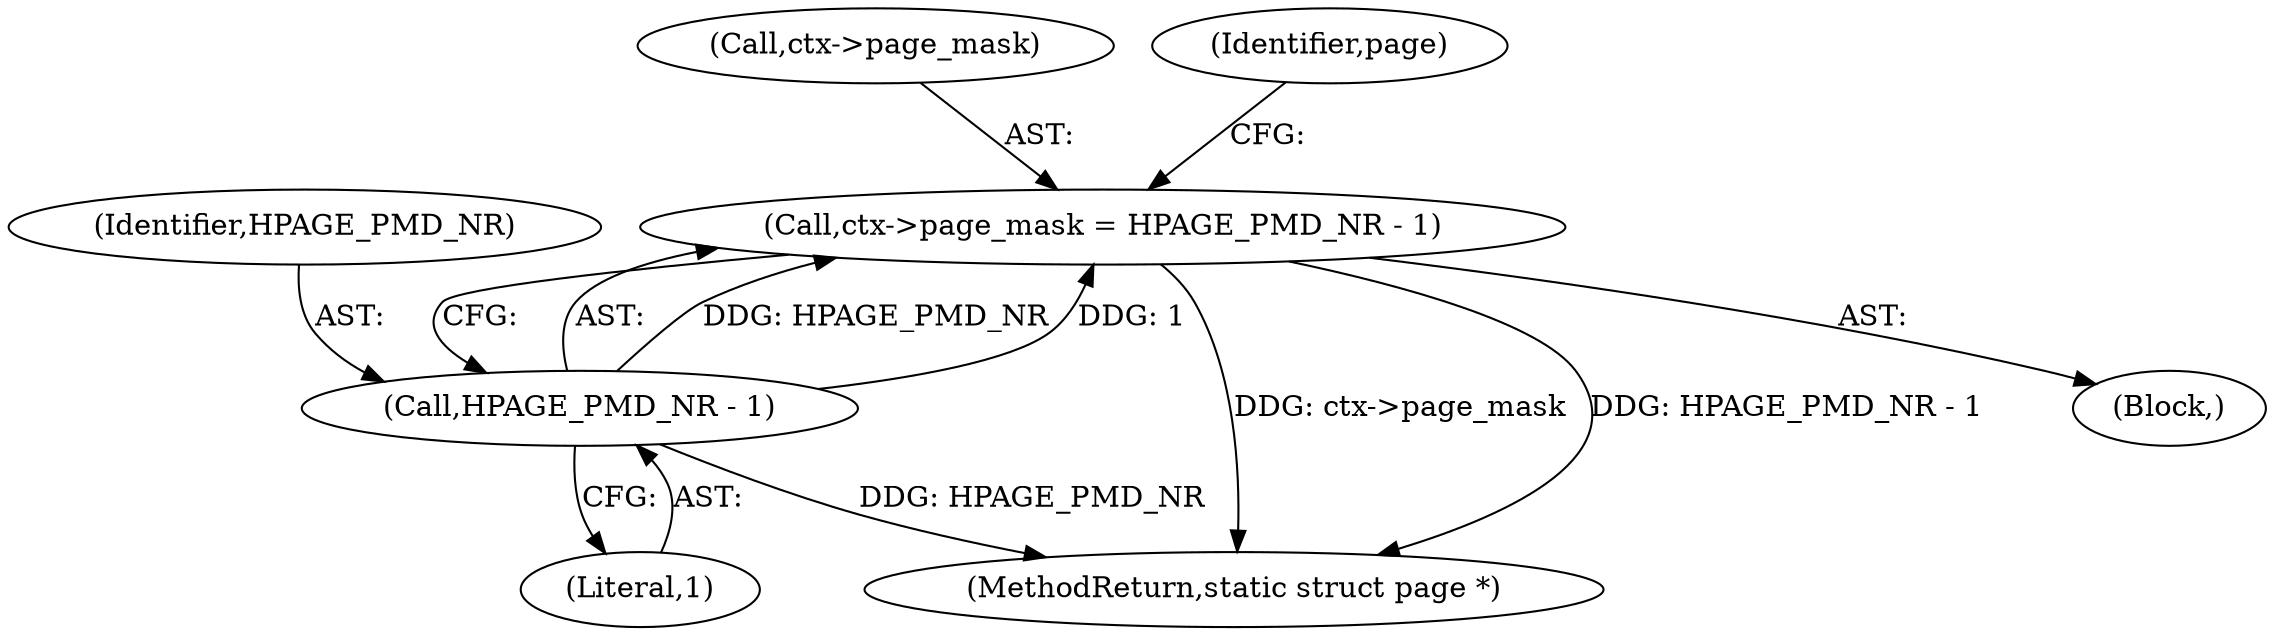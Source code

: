digraph "0_linux_6b3a707736301c2128ca85ce85fb13f60b5e350a_5@pointer" {
"1000426" [label="(Call,ctx->page_mask = HPAGE_PMD_NR - 1)"];
"1000430" [label="(Call,HPAGE_PMD_NR - 1)"];
"1000108" [label="(Block,)"];
"1000430" [label="(Call,HPAGE_PMD_NR - 1)"];
"1000426" [label="(Call,ctx->page_mask = HPAGE_PMD_NR - 1)"];
"1000427" [label="(Call,ctx->page_mask)"];
"1000432" [label="(Literal,1)"];
"1000435" [label="(MethodReturn,static struct page *)"];
"1000434" [label="(Identifier,page)"];
"1000431" [label="(Identifier,HPAGE_PMD_NR)"];
"1000426" -> "1000108"  [label="AST: "];
"1000426" -> "1000430"  [label="CFG: "];
"1000427" -> "1000426"  [label="AST: "];
"1000430" -> "1000426"  [label="AST: "];
"1000434" -> "1000426"  [label="CFG: "];
"1000426" -> "1000435"  [label="DDG: ctx->page_mask"];
"1000426" -> "1000435"  [label="DDG: HPAGE_PMD_NR - 1"];
"1000430" -> "1000426"  [label="DDG: HPAGE_PMD_NR"];
"1000430" -> "1000426"  [label="DDG: 1"];
"1000430" -> "1000432"  [label="CFG: "];
"1000431" -> "1000430"  [label="AST: "];
"1000432" -> "1000430"  [label="AST: "];
"1000430" -> "1000435"  [label="DDG: HPAGE_PMD_NR"];
}
